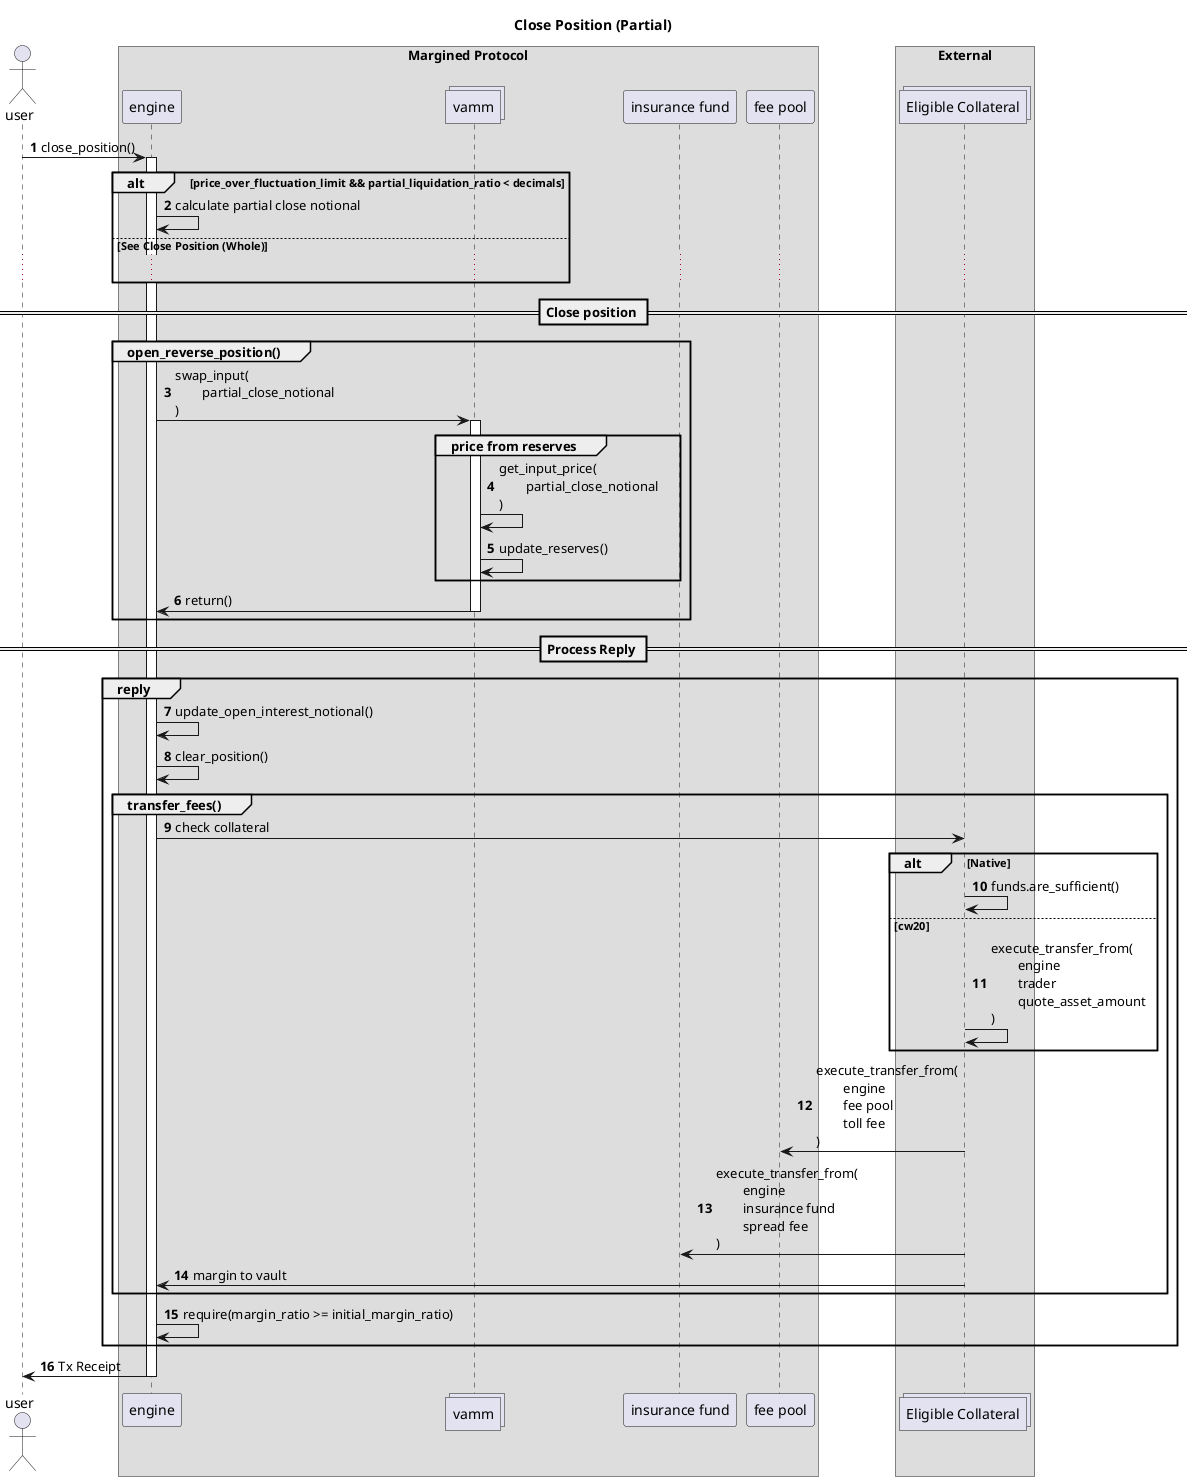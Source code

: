 @startuml
autonumber
actor user    

box "Margined Protocol" 
    participant engine    
    collections vamm     
    participant "insurance fund" as insurance    
    participant "fee pool" as pool    
end box

box "External"
    collections "Eligible Collateral" as token
end box


title Close Position (Partial)
user -> engine : close_position()
activate engine

alt price_over_fluctuation_limit && partial_liquidation_ratio < decimals
    engine -> engine : calculate partial close notional
else See Close Position (Whole)
    ...
end

== Close position ==

Group open_reverse_position()
    engine -> vamm : swap_input(\n\tpartial_close_notional\n)
    activate vamm

    Group price from reserves
        vamm -> vamm: get_input_price(\n\tpartial_close_notional\n)
        vamm -> vamm: update_reserves()
    end
    
    vamm -> engine: return()
    deactivate vamm
end

== Process Reply ==
Group reply

    engine -> engine: update_open_interest_notional()
    engine -> engine: clear_position()

    Group transfer_fees()
        engine -> token : check collateral
        alt Native
            token -> token : funds.are_sufficient()
        else cw20
            token -> token : execute_transfer_from(\n\tengine\n\ttrader\n\tquote_asset_amount\n)
        end
        token -> pool : execute_transfer_from(\n\tengine\n\tfee pool\n\ttoll fee\n)
        token -> insurance : execute_transfer_from(\n\tengine\n\tinsurance fund\n\tspread fee\n)
        token -> engine : margin to vault
    end 

    engine -> engine: require(margin_ratio >= initial_margin_ratio)
    
end

engine -> user : Tx Receipt
deactivate engine

@enduml
